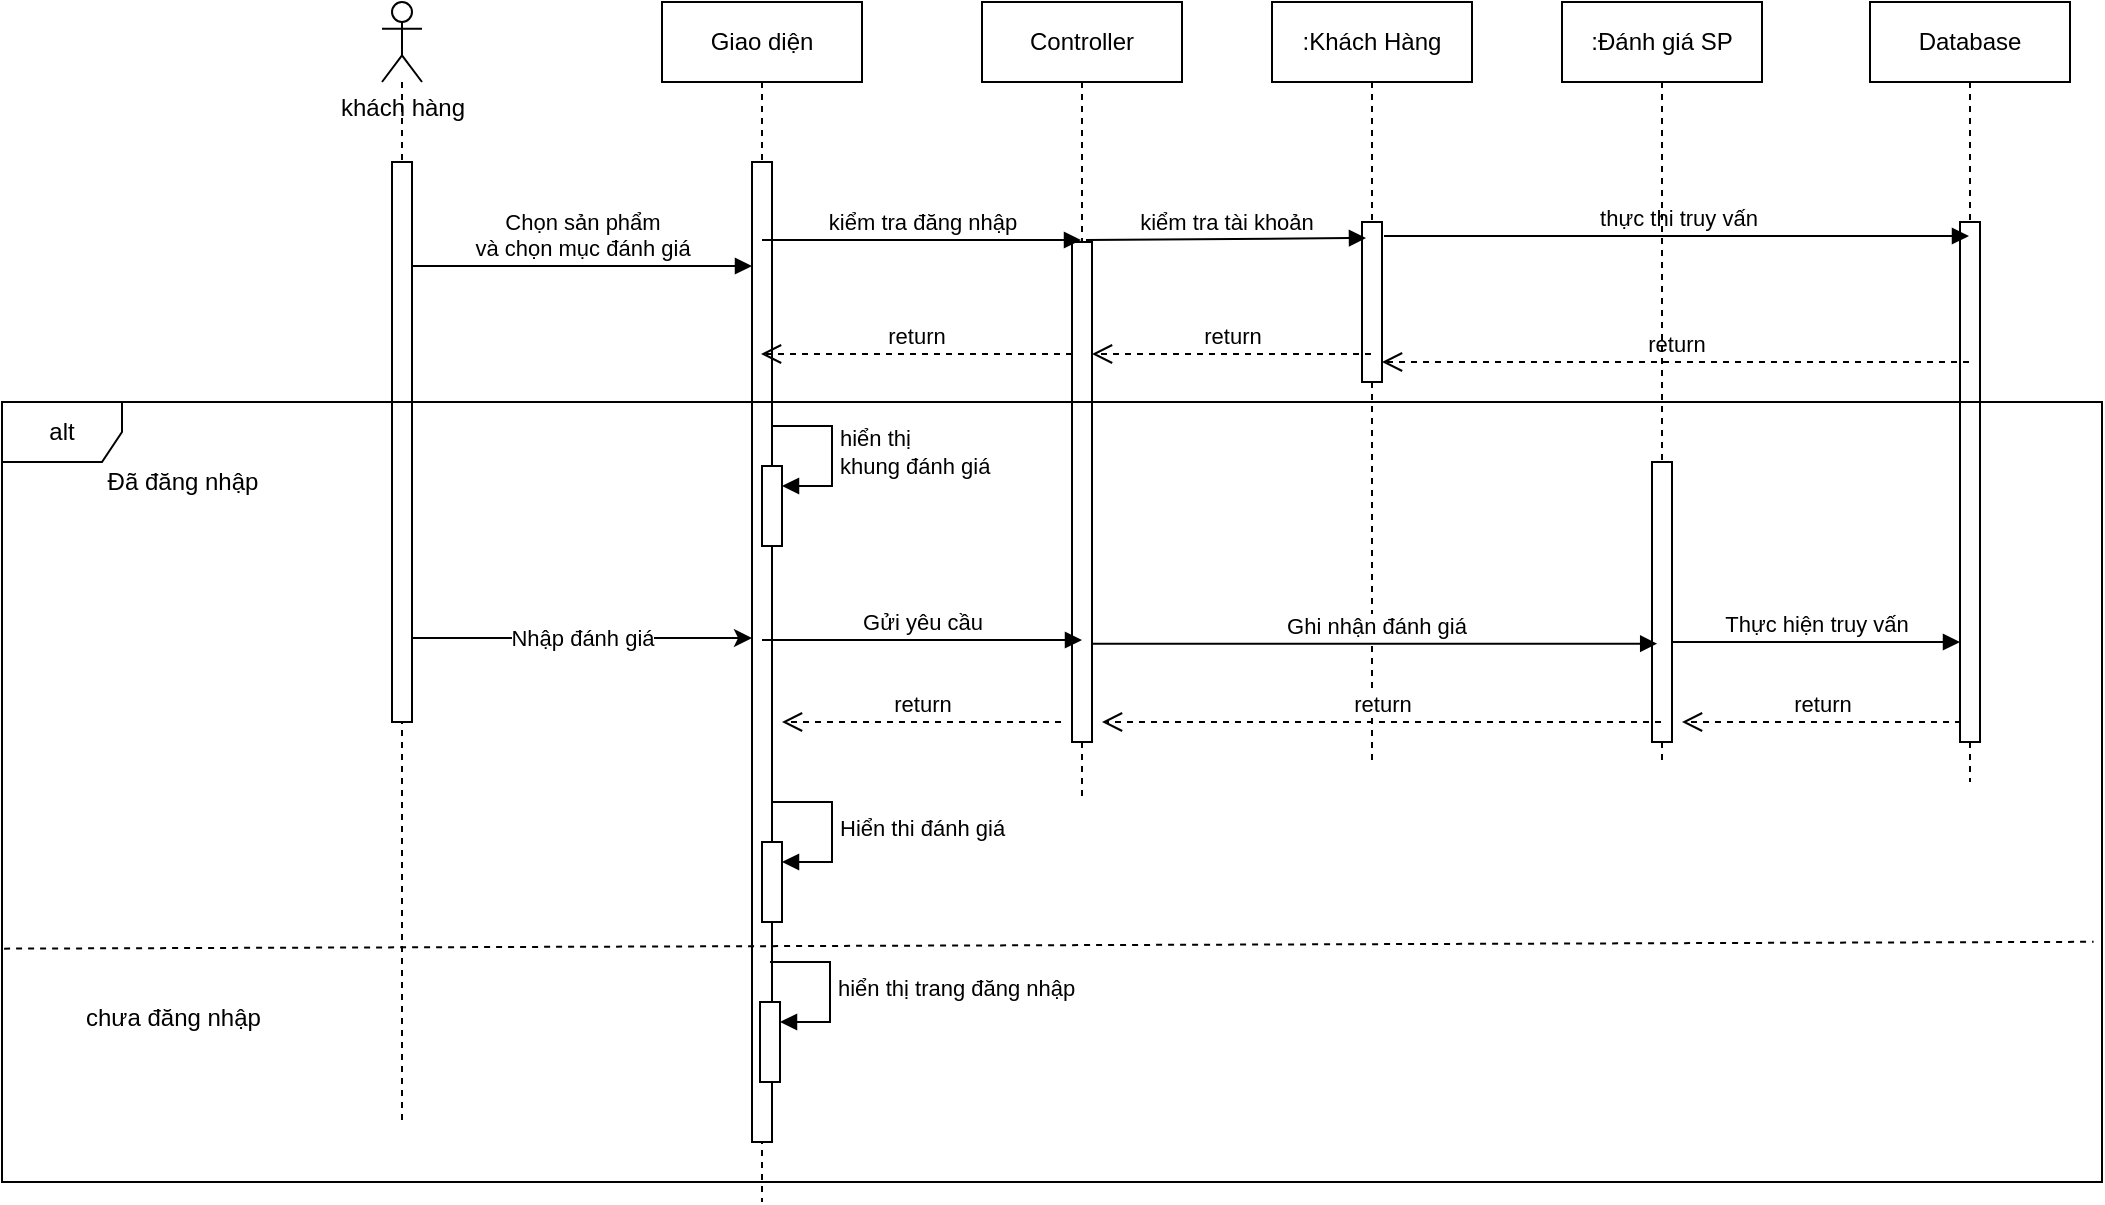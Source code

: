 <mxfile version="26.0.4">
  <diagram name="Page-1" id="zvSBfGEq7SDjV6DgKWPT">
    <mxGraphModel dx="1900" dy="621" grid="1" gridSize="10" guides="1" tooltips="1" connect="1" arrows="1" fold="1" page="1" pageScale="1" pageWidth="850" pageHeight="1100" math="0" shadow="0">
      <root>
        <mxCell id="0" />
        <mxCell id="1" parent="0" />
        <mxCell id="UKKsxVh5_taeKsnHQtfP-1" value="" style="shape=umlLifeline;perimeter=lifelinePerimeter;whiteSpace=wrap;html=1;container=1;dropTarget=0;collapsible=0;recursiveResize=0;outlineConnect=0;portConstraint=eastwest;newEdgeStyle={&quot;curved&quot;:0,&quot;rounded&quot;:0};participant=umlActor;" parent="1" vertex="1">
          <mxGeometry x="-20" y="40" width="20" height="560" as="geometry" />
        </mxCell>
        <mxCell id="UKKsxVh5_taeKsnHQtfP-2" value="" style="html=1;points=[[0,0,0,0,5],[0,1,0,0,-5],[1,0,0,0,5],[1,1,0,0,-5]];perimeter=orthogonalPerimeter;outlineConnect=0;targetShapes=umlLifeline;portConstraint=eastwest;newEdgeStyle={&quot;curved&quot;:0,&quot;rounded&quot;:0};" parent="UKKsxVh5_taeKsnHQtfP-1" vertex="1">
          <mxGeometry x="5" y="80" width="10" height="280" as="geometry" />
        </mxCell>
        <mxCell id="UKKsxVh5_taeKsnHQtfP-3" value="Controller" style="shape=umlLifeline;perimeter=lifelinePerimeter;whiteSpace=wrap;html=1;container=1;dropTarget=0;collapsible=0;recursiveResize=0;outlineConnect=0;portConstraint=eastwest;newEdgeStyle={&quot;curved&quot;:0,&quot;rounded&quot;:0};" parent="1" vertex="1">
          <mxGeometry x="280" y="40" width="100" height="400" as="geometry" />
        </mxCell>
        <mxCell id="UKKsxVh5_taeKsnHQtfP-4" value="" style="html=1;points=[[0,0,0,0,5],[0,1,0,0,-5],[1,0,0,0,5],[1,1,0,0,-5]];perimeter=orthogonalPerimeter;outlineConnect=0;targetShapes=umlLifeline;portConstraint=eastwest;newEdgeStyle={&quot;curved&quot;:0,&quot;rounded&quot;:0};" parent="UKKsxVh5_taeKsnHQtfP-3" vertex="1">
          <mxGeometry x="45" y="120" width="10" height="250" as="geometry" />
        </mxCell>
        <mxCell id="UKKsxVh5_taeKsnHQtfP-5" value="Giao diện" style="shape=umlLifeline;perimeter=lifelinePerimeter;whiteSpace=wrap;html=1;container=1;dropTarget=0;collapsible=0;recursiveResize=0;outlineConnect=0;portConstraint=eastwest;newEdgeStyle={&quot;curved&quot;:0,&quot;rounded&quot;:0};" parent="1" vertex="1">
          <mxGeometry x="120" y="40" width="100" height="600" as="geometry" />
        </mxCell>
        <mxCell id="UKKsxVh5_taeKsnHQtfP-6" value="" style="html=1;points=[[0,0,0,0,5],[0,1,0,0,-5],[1,0,0,0,5],[1,1,0,0,-5]];perimeter=orthogonalPerimeter;outlineConnect=0;targetShapes=umlLifeline;portConstraint=eastwest;newEdgeStyle={&quot;curved&quot;:0,&quot;rounded&quot;:0};" parent="UKKsxVh5_taeKsnHQtfP-5" vertex="1">
          <mxGeometry x="45" y="80" width="10" height="490" as="geometry" />
        </mxCell>
        <mxCell id="UKKsxVh5_taeKsnHQtfP-7" value=":Khách Hàng" style="shape=umlLifeline;perimeter=lifelinePerimeter;whiteSpace=wrap;html=1;container=1;dropTarget=0;collapsible=0;recursiveResize=0;outlineConnect=0;portConstraint=eastwest;newEdgeStyle={&quot;curved&quot;:0,&quot;rounded&quot;:0};" parent="1" vertex="1">
          <mxGeometry x="425" y="40" width="100" height="380" as="geometry" />
        </mxCell>
        <mxCell id="UKKsxVh5_taeKsnHQtfP-8" value="" style="html=1;points=[[0,0,0,0,5],[0,1,0,0,-5],[1,0,0,0,5],[1,1,0,0,-5]];perimeter=orthogonalPerimeter;outlineConnect=0;targetShapes=umlLifeline;portConstraint=eastwest;newEdgeStyle={&quot;curved&quot;:0,&quot;rounded&quot;:0};" parent="UKKsxVh5_taeKsnHQtfP-7" vertex="1">
          <mxGeometry x="45" y="110" width="10" height="80" as="geometry" />
        </mxCell>
        <mxCell id="UKKsxVh5_taeKsnHQtfP-9" value="Database" style="shape=umlLifeline;perimeter=lifelinePerimeter;whiteSpace=wrap;html=1;container=1;dropTarget=0;collapsible=0;recursiveResize=0;outlineConnect=0;portConstraint=eastwest;newEdgeStyle={&quot;curved&quot;:0,&quot;rounded&quot;:0};" parent="1" vertex="1">
          <mxGeometry x="724" y="40" width="100" height="390" as="geometry" />
        </mxCell>
        <mxCell id="UKKsxVh5_taeKsnHQtfP-10" value="" style="html=1;points=[[0,0,0,0,5],[0,1,0,0,-5],[1,0,0,0,5],[1,1,0,0,-5]];perimeter=orthogonalPerimeter;outlineConnect=0;targetShapes=umlLifeline;portConstraint=eastwest;newEdgeStyle={&quot;curved&quot;:0,&quot;rounded&quot;:0};" parent="UKKsxVh5_taeKsnHQtfP-9" vertex="1">
          <mxGeometry x="45" y="110" width="10" height="260" as="geometry" />
        </mxCell>
        <mxCell id="UKKsxVh5_taeKsnHQtfP-11" value="khách hàng" style="text;html=1;align=center;verticalAlign=middle;resizable=0;points=[];autosize=1;strokeColor=none;fillColor=none;" parent="1" vertex="1">
          <mxGeometry x="-55" y="78" width="90" height="30" as="geometry" />
        </mxCell>
        <mxCell id="UKKsxVh5_taeKsnHQtfP-18" value="thực thi truy vấn" style="html=1;verticalAlign=bottom;endArrow=block;curved=0;rounded=0;" parent="1" edge="1" target="UKKsxVh5_taeKsnHQtfP-9">
          <mxGeometry width="80" relative="1" as="geometry">
            <mxPoint x="481" y="157" as="sourcePoint" />
            <mxPoint x="650.5" y="157" as="targetPoint" />
          </mxGeometry>
        </mxCell>
        <mxCell id="UKKsxVh5_taeKsnHQtfP-20" value="return" style="html=1;verticalAlign=bottom;endArrow=open;dashed=1;endSize=8;curved=0;rounded=0;entryX=1;entryY=1;entryDx=0;entryDy=-5;entryPerimeter=0;" parent="1" edge="1" source="UKKsxVh5_taeKsnHQtfP-9">
          <mxGeometry relative="1" as="geometry">
            <mxPoint x="649.5" y="220" as="sourcePoint" />
            <mxPoint x="480" y="220" as="targetPoint" />
          </mxGeometry>
        </mxCell>
        <mxCell id="UKKsxVh5_taeKsnHQtfP-21" value="return" style="html=1;verticalAlign=bottom;endArrow=open;dashed=1;endSize=8;curved=0;rounded=0;entryX=1;entryY=1;entryDx=0;entryDy=-5;entryPerimeter=0;" parent="1" edge="1">
          <mxGeometry relative="1" as="geometry">
            <mxPoint x="474.5" y="216" as="sourcePoint" />
            <mxPoint x="335" y="216" as="targetPoint" />
          </mxGeometry>
        </mxCell>
        <mxCell id="UKKsxVh5_taeKsnHQtfP-24" value="Chọn sản phẩm&lt;div&gt;và chọn mục đánh giá&lt;/div&gt;" style="html=1;verticalAlign=bottom;endArrow=block;curved=0;rounded=0;exitX=1;exitY=0;exitDx=0;exitDy=5;exitPerimeter=0;" parent="1" target="UKKsxVh5_taeKsnHQtfP-6" edge="1">
          <mxGeometry width="80" relative="1" as="geometry">
            <mxPoint x="-5" y="172" as="sourcePoint" />
            <mxPoint x="169.5" y="172" as="targetPoint" />
          </mxGeometry>
        </mxCell>
        <mxCell id="UKKsxVh5_taeKsnHQtfP-25" value="kiểm tra đăng nhập" style="html=1;verticalAlign=bottom;endArrow=block;curved=0;rounded=0;" parent="1" edge="1">
          <mxGeometry width="80" relative="1" as="geometry">
            <mxPoint x="170" y="159" as="sourcePoint" />
            <mxPoint x="329.5" y="159" as="targetPoint" />
          </mxGeometry>
        </mxCell>
        <mxCell id="UKKsxVh5_taeKsnHQtfP-26" value="kiểm tra tài khoản" style="html=1;verticalAlign=bottom;endArrow=block;curved=0;rounded=0;entryX=0;entryY=0;entryDx=0;entryDy=5;entryPerimeter=0;" parent="1" edge="1">
          <mxGeometry width="80" relative="1" as="geometry">
            <mxPoint x="332" y="159" as="sourcePoint" />
            <mxPoint x="472" y="158" as="targetPoint" />
            <Array as="points" />
          </mxGeometry>
        </mxCell>
        <mxCell id="UKKsxVh5_taeKsnHQtfP-28" value="return" style="html=1;verticalAlign=bottom;endArrow=open;dashed=1;endSize=8;curved=0;rounded=0;exitX=0;exitY=1;exitDx=0;exitDy=-5;exitPerimeter=0;" parent="1" edge="1">
          <mxGeometry relative="1" as="geometry">
            <mxPoint x="325" y="216" as="sourcePoint" />
            <mxPoint x="169.5" y="216" as="targetPoint" />
          </mxGeometry>
        </mxCell>
        <mxCell id="rBJr6NsejrP9J6ZGsKP--2" value="alt" style="shape=umlFrame;whiteSpace=wrap;html=1;pointerEvents=0;" parent="1" vertex="1">
          <mxGeometry x="-210" y="240" width="1050" height="390" as="geometry" />
        </mxCell>
        <mxCell id="rBJr6NsejrP9J6ZGsKP--3" value="Đã đăng nhập" style="text;html=1;align=center;verticalAlign=middle;resizable=0;points=[];autosize=1;strokeColor=none;fillColor=none;" parent="1" vertex="1">
          <mxGeometry x="-170" y="265" width="100" height="30" as="geometry" />
        </mxCell>
        <mxCell id="rBJr6NsejrP9J6ZGsKP--4" value="" style="endArrow=none;dashed=1;html=1;rounded=0;exitX=0.001;exitY=0.514;exitDx=0;exitDy=0;exitPerimeter=0;entryX=0.996;entryY=0.505;entryDx=0;entryDy=0;entryPerimeter=0;" parent="1" edge="1">
          <mxGeometry width="50" height="50" relative="1" as="geometry">
            <mxPoint x="-208.95" y="513.32" as="sourcePoint" />
            <mxPoint x="835.8" y="509.9" as="targetPoint" />
            <Array as="points" />
          </mxGeometry>
        </mxCell>
        <mxCell id="rBJr6NsejrP9J6ZGsKP--5" value="" style="html=1;points=[[0,0,0,0,5],[0,1,0,0,-5],[1,0,0,0,5],[1,1,0,0,-5]];perimeter=orthogonalPerimeter;outlineConnect=0;targetShapes=umlLifeline;portConstraint=eastwest;newEdgeStyle={&quot;curved&quot;:0,&quot;rounded&quot;:0};" parent="1" vertex="1">
          <mxGeometry x="170" y="272" width="10" height="40" as="geometry" />
        </mxCell>
        <mxCell id="rBJr6NsejrP9J6ZGsKP--6" value="hiển thị&amp;nbsp;&lt;div&gt;khung đánh giá&lt;/div&gt;" style="html=1;align=left;spacingLeft=2;endArrow=block;rounded=0;edgeStyle=orthogonalEdgeStyle;curved=0;rounded=0;" parent="1" target="rBJr6NsejrP9J6ZGsKP--5" edge="1">
          <mxGeometry x="0.012" relative="1" as="geometry">
            <mxPoint x="175" y="252" as="sourcePoint" />
            <Array as="points">
              <mxPoint x="205" y="282" />
            </Array>
            <mxPoint as="offset" />
          </mxGeometry>
        </mxCell>
        <mxCell id="rBJr6NsejrP9J6ZGsKP--7" value="" style="html=1;points=[[0,0,0,0,5],[0,1,0,0,-5],[1,0,0,0,5],[1,1,0,0,-5]];perimeter=orthogonalPerimeter;outlineConnect=0;targetShapes=umlLifeline;portConstraint=eastwest;newEdgeStyle={&quot;curved&quot;:0,&quot;rounded&quot;:0};" parent="1" vertex="1">
          <mxGeometry x="169" y="540" width="10" height="40" as="geometry" />
        </mxCell>
        <mxCell id="rBJr6NsejrP9J6ZGsKP--8" value="hiển thị trang đăng nhập" style="html=1;align=left;spacingLeft=2;endArrow=block;rounded=0;edgeStyle=orthogonalEdgeStyle;curved=0;rounded=0;" parent="1" target="rBJr6NsejrP9J6ZGsKP--7" edge="1">
          <mxGeometry relative="1" as="geometry">
            <mxPoint x="174" y="520" as="sourcePoint" />
            <Array as="points">
              <mxPoint x="204" y="550" />
            </Array>
          </mxGeometry>
        </mxCell>
        <mxCell id="rBJr6NsejrP9J6ZGsKP--9" value="&lt;div style=&quot;text-align: center;&quot;&gt;&lt;span style=&quot;background-color: transparent; color: light-dark(rgb(0, 0, 0), rgb(255, 255, 255)); text-wrap-mode: nowrap;&quot;&gt;chưa đăng nhập&lt;/span&gt;&lt;/div&gt;" style="text;whiteSpace=wrap;html=1;" parent="1" vertex="1">
          <mxGeometry x="-170" y="534" width="110" height="40" as="geometry" />
        </mxCell>
        <mxCell id="0_GMYEyTmsjrzybAVitv-1" value="Nhập đánh giá" style="endArrow=classic;html=1;rounded=0;" edge="1" parent="1">
          <mxGeometry width="50" height="50" relative="1" as="geometry">
            <mxPoint x="-5" y="358" as="sourcePoint" />
            <mxPoint x="165" y="358" as="targetPoint" />
          </mxGeometry>
        </mxCell>
        <mxCell id="0_GMYEyTmsjrzybAVitv-2" value="Gửi yêu cầu" style="html=1;verticalAlign=bottom;endArrow=block;curved=0;rounded=0;" edge="1" parent="1">
          <mxGeometry width="80" relative="1" as="geometry">
            <mxPoint x="170" y="359" as="sourcePoint" />
            <mxPoint x="330" y="359" as="targetPoint" />
          </mxGeometry>
        </mxCell>
        <mxCell id="0_GMYEyTmsjrzybAVitv-3" value=":Đánh giá SP" style="shape=umlLifeline;perimeter=lifelinePerimeter;whiteSpace=wrap;html=1;container=1;dropTarget=0;collapsible=0;recursiveResize=0;outlineConnect=0;portConstraint=eastwest;newEdgeStyle={&quot;curved&quot;:0,&quot;rounded&quot;:0};" vertex="1" parent="1">
          <mxGeometry x="570" y="40" width="100" height="380" as="geometry" />
        </mxCell>
        <mxCell id="0_GMYEyTmsjrzybAVitv-4" value="" style="html=1;points=[[0,0,0,0,5],[0,1,0,0,-5],[1,0,0,0,5],[1,1,0,0,-5]];perimeter=orthogonalPerimeter;outlineConnect=0;targetShapes=umlLifeline;portConstraint=eastwest;newEdgeStyle={&quot;curved&quot;:0,&quot;rounded&quot;:0};" vertex="1" parent="0_GMYEyTmsjrzybAVitv-3">
          <mxGeometry x="45" y="230" width="10" height="140" as="geometry" />
        </mxCell>
        <mxCell id="0_GMYEyTmsjrzybAVitv-5" value="Ghi nhận đánh giá" style="html=1;verticalAlign=bottom;endArrow=block;curved=0;rounded=0;entryX=0.26;entryY=0.649;entryDx=0;entryDy=0;entryPerimeter=0;" edge="1" parent="1" source="UKKsxVh5_taeKsnHQtfP-4" target="0_GMYEyTmsjrzybAVitv-4">
          <mxGeometry width="80" relative="1" as="geometry">
            <mxPoint x="395" y="360" as="sourcePoint" />
            <mxPoint x="555" y="360" as="targetPoint" />
          </mxGeometry>
        </mxCell>
        <mxCell id="0_GMYEyTmsjrzybAVitv-6" value="Thực hiện truy vấn" style="html=1;verticalAlign=bottom;endArrow=block;curved=0;rounded=0;" edge="1" parent="1">
          <mxGeometry width="80" relative="1" as="geometry">
            <mxPoint x="625" y="360" as="sourcePoint" />
            <mxPoint x="769" y="360" as="targetPoint" />
          </mxGeometry>
        </mxCell>
        <mxCell id="0_GMYEyTmsjrzybAVitv-7" value="return" style="html=1;verticalAlign=bottom;endArrow=open;dashed=1;endSize=8;curved=0;rounded=0;entryX=1;entryY=1;entryDx=0;entryDy=-5;entryPerimeter=0;" edge="1" parent="1">
          <mxGeometry relative="1" as="geometry">
            <mxPoint x="769.5" y="400" as="sourcePoint" />
            <mxPoint x="630" y="400" as="targetPoint" />
          </mxGeometry>
        </mxCell>
        <mxCell id="0_GMYEyTmsjrzybAVitv-8" value="return" style="html=1;verticalAlign=bottom;endArrow=open;dashed=1;endSize=8;curved=0;rounded=0;entryX=1;entryY=1;entryDx=0;entryDy=-5;entryPerimeter=0;" edge="1" parent="1">
          <mxGeometry relative="1" as="geometry">
            <mxPoint x="319.5" y="400" as="sourcePoint" />
            <mxPoint x="180" y="400" as="targetPoint" />
          </mxGeometry>
        </mxCell>
        <mxCell id="0_GMYEyTmsjrzybAVitv-9" value="return" style="html=1;verticalAlign=bottom;endArrow=open;dashed=1;endSize=8;curved=0;rounded=0;entryX=1;entryY=1;entryDx=0;entryDy=-5;entryPerimeter=0;" edge="1" parent="1" source="0_GMYEyTmsjrzybAVitv-3">
          <mxGeometry relative="1" as="geometry">
            <mxPoint x="479.5" y="400" as="sourcePoint" />
            <mxPoint x="340" y="400" as="targetPoint" />
          </mxGeometry>
        </mxCell>
        <mxCell id="0_GMYEyTmsjrzybAVitv-10" value="" style="html=1;points=[[0,0,0,0,5],[0,1,0,0,-5],[1,0,0,0,5],[1,1,0,0,-5]];perimeter=orthogonalPerimeter;outlineConnect=0;targetShapes=umlLifeline;portConstraint=eastwest;newEdgeStyle={&quot;curved&quot;:0,&quot;rounded&quot;:0};" vertex="1" parent="1">
          <mxGeometry x="170" y="460" width="10" height="40" as="geometry" />
        </mxCell>
        <mxCell id="0_GMYEyTmsjrzybAVitv-11" value="Hiển thi đánh giá" style="html=1;align=left;spacingLeft=2;endArrow=block;rounded=0;edgeStyle=orthogonalEdgeStyle;curved=0;rounded=0;" edge="1" parent="1" target="0_GMYEyTmsjrzybAVitv-10">
          <mxGeometry relative="1" as="geometry">
            <mxPoint x="175" y="440" as="sourcePoint" />
            <Array as="points">
              <mxPoint x="205" y="470" />
            </Array>
          </mxGeometry>
        </mxCell>
      </root>
    </mxGraphModel>
  </diagram>
</mxfile>
